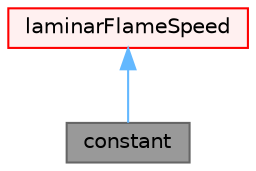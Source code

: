 digraph "constant"
{
 // LATEX_PDF_SIZE
  bgcolor="transparent";
  edge [fontname=Helvetica,fontsize=10,labelfontname=Helvetica,labelfontsize=10];
  node [fontname=Helvetica,fontsize=10,shape=box,height=0.2,width=0.4];
  Node1 [id="Node000001",label="constant",height=0.2,width=0.4,color="gray40", fillcolor="grey60", style="filled", fontcolor="black",tooltip="Constant laminar flame speed model."];
  Node2 -> Node1 [id="edge1_Node000001_Node000002",dir="back",color="steelblue1",style="solid",tooltip=" "];
  Node2 [id="Node000002",label="laminarFlameSpeed",height=0.2,width=0.4,color="red", fillcolor="#FFF0F0", style="filled",URL="$classFoam_1_1laminarFlameSpeed.html",tooltip="Abstract class for laminar flame speed."];
}
